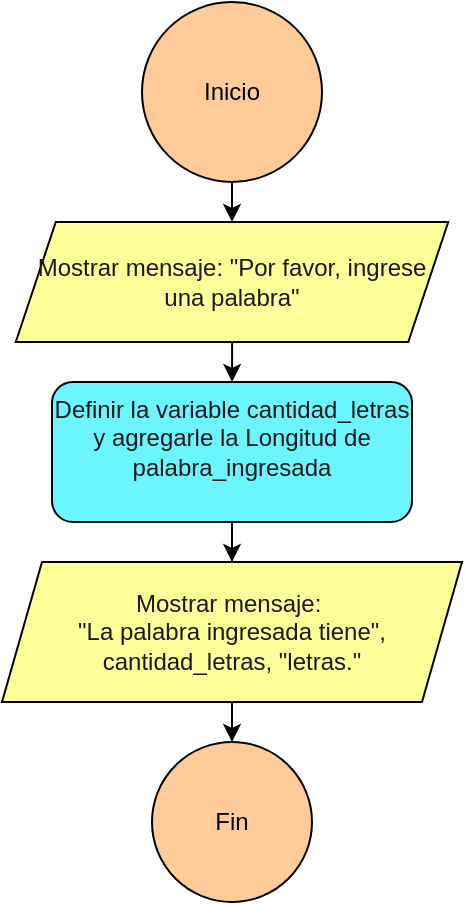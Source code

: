 <mxfile version="24.8.3">
  <diagram id="C5RBs43oDa-KdzZeNtuy" name="Page-1">
    <mxGraphModel dx="522" dy="538" grid="1" gridSize="10" guides="1" tooltips="1" connect="1" arrows="1" fold="1" page="1" pageScale="1" pageWidth="827" pageHeight="1169" math="0" shadow="0">
      <root>
        <mxCell id="WIyWlLk6GJQsqaUBKTNV-0" />
        <mxCell id="WIyWlLk6GJQsqaUBKTNV-1" parent="WIyWlLk6GJQsqaUBKTNV-0" />
        <mxCell id="IzQH3LcdUczuHBSbvEu7-3" value="" style="edgeStyle=orthogonalEdgeStyle;rounded=0;orthogonalLoop=1;jettySize=auto;html=1;" edge="1" parent="WIyWlLk6GJQsqaUBKTNV-1" source="IzQH3LcdUczuHBSbvEu7-0" target="IzQH3LcdUczuHBSbvEu7-2">
          <mxGeometry relative="1" as="geometry" />
        </mxCell>
        <mxCell id="IzQH3LcdUczuHBSbvEu7-0" value="" style="ellipse;whiteSpace=wrap;html=1;fillColor=#FFCC99;" vertex="1" parent="WIyWlLk6GJQsqaUBKTNV-1">
          <mxGeometry x="270" y="90" width="90" height="90" as="geometry" />
        </mxCell>
        <mxCell id="IzQH3LcdUczuHBSbvEu7-1" value="Inicio" style="text;strokeColor=none;align=center;fillColor=none;html=1;verticalAlign=middle;whiteSpace=wrap;rounded=0;" vertex="1" parent="WIyWlLk6GJQsqaUBKTNV-1">
          <mxGeometry x="285" y="120" width="60" height="30" as="geometry" />
        </mxCell>
        <mxCell id="IzQH3LcdUczuHBSbvEu7-5" value="" style="edgeStyle=orthogonalEdgeStyle;rounded=0;orthogonalLoop=1;jettySize=auto;html=1;" edge="1" parent="WIyWlLk6GJQsqaUBKTNV-1" source="IzQH3LcdUczuHBSbvEu7-2" target="IzQH3LcdUczuHBSbvEu7-4">
          <mxGeometry relative="1" as="geometry" />
        </mxCell>
        <mxCell id="IzQH3LcdUczuHBSbvEu7-2" value="&lt;br&gt;&lt;span style=&quot;color: rgb(26, 26, 26);&quot;&gt;Mostrar mensaje: &quot;Por favor, ingrese una palabra&quot;&lt;/span&gt;&lt;div&gt;&lt;br/&gt;&lt;/div&gt;" style="shape=parallelogram;perimeter=parallelogramPerimeter;whiteSpace=wrap;html=1;fixedSize=1;align=center;fillColor=#FFFF99;" vertex="1" parent="WIyWlLk6GJQsqaUBKTNV-1">
          <mxGeometry x="206.88" y="200" width="216.25" height="60" as="geometry" />
        </mxCell>
        <mxCell id="IzQH3LcdUczuHBSbvEu7-7" value="" style="edgeStyle=orthogonalEdgeStyle;rounded=0;orthogonalLoop=1;jettySize=auto;html=1;entryX=0.5;entryY=0;entryDx=0;entryDy=0;" edge="1" parent="WIyWlLk6GJQsqaUBKTNV-1" source="IzQH3LcdUczuHBSbvEu7-4" target="IzQH3LcdUczuHBSbvEu7-9">
          <mxGeometry relative="1" as="geometry">
            <mxPoint x="310" y="470" as="targetPoint" />
          </mxGeometry>
        </mxCell>
        <mxCell id="IzQH3LcdUczuHBSbvEu7-4" value="&#xa;&lt;span style=&quot;color: rgb(26, 26, 26);&quot;&gt;Definir la variable cantidad_letras y agregarle la Longitud de palabra_ingresada&lt;/span&gt;&#xa;&#xa;" style="rounded=1;whiteSpace=wrap;html=1;fillColor=#6BF5FF;" vertex="1" parent="WIyWlLk6GJQsqaUBKTNV-1">
          <mxGeometry x="225" y="280" width="180" height="70" as="geometry" />
        </mxCell>
        <mxCell id="IzQH3LcdUczuHBSbvEu7-12" value="" style="edgeStyle=orthogonalEdgeStyle;rounded=0;orthogonalLoop=1;jettySize=auto;html=1;" edge="1" parent="WIyWlLk6GJQsqaUBKTNV-1" source="IzQH3LcdUczuHBSbvEu7-9" target="IzQH3LcdUczuHBSbvEu7-11">
          <mxGeometry relative="1" as="geometry" />
        </mxCell>
        <mxCell id="IzQH3LcdUczuHBSbvEu7-9" value="&lt;br&gt;&lt;span style=&quot;color: rgb(26, 26, 26);&quot;&gt;Mostrar mensaje:&amp;nbsp;&lt;/span&gt;&lt;div&gt;&lt;span style=&quot;color: rgb(26, 26, 26);&quot;&gt;&quot;La palabra ingresada tiene&quot;, cantidad_letras, &quot;letras.&quot;&lt;/span&gt;&lt;br&gt;&lt;br&gt;&lt;/div&gt;" style="shape=parallelogram;perimeter=parallelogramPerimeter;whiteSpace=wrap;html=1;fixedSize=1;align=center;fillColor=#FFFF99;" vertex="1" parent="WIyWlLk6GJQsqaUBKTNV-1">
          <mxGeometry x="200" y="370" width="230" height="70" as="geometry" />
        </mxCell>
        <mxCell id="IzQH3LcdUczuHBSbvEu7-11" value="Fin" style="ellipse;whiteSpace=wrap;html=1;fillColor=#FFCC99;" vertex="1" parent="WIyWlLk6GJQsqaUBKTNV-1">
          <mxGeometry x="275" y="460" width="80" height="80" as="geometry" />
        </mxCell>
      </root>
    </mxGraphModel>
  </diagram>
</mxfile>

